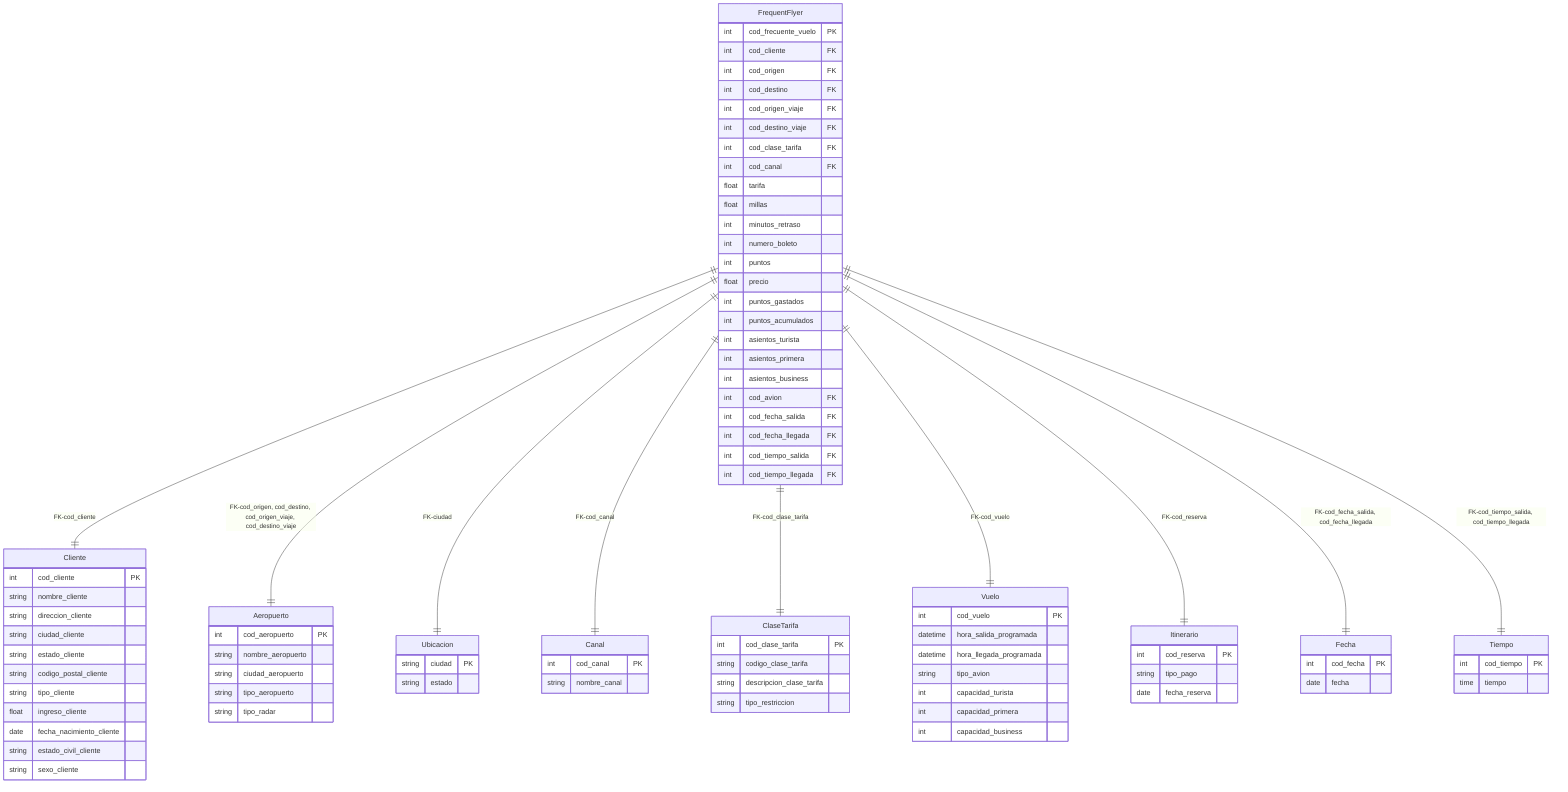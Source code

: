 erDiagram
    Vuelo {
        int cod_vuelo PK
        datetime hora_salida_programada
        datetime hora_llegada_programada
        string tipo_avion
        int capacidad_turista
        int capacidad_primera
        int capacidad_business
    }

    Itinerario {
        int cod_reserva PK
        string tipo_pago
        date fecha_reserva
    }

    FrequentFlyer {
        int cod_frecuente_vuelo PK
        int cod_cliente FK
        int cod_origen FK
        int cod_destino FK
        int cod_origen_viaje FK
        int cod_destino_viaje FK
        int cod_clase_tarifa FK
        int cod_canal FK
        float tarifa
        float millas
        int minutos_retraso
        int numero_boleto
        int puntos
        float precio
        int puntos_gastados
        int puntos_acumulados
        int asientos_turista
        int asientos_primera
        int asientos_business
        int cod_avion FK
        int cod_fecha_salida FK
        int cod_fecha_llegada FK
        int cod_tiempo_salida FK
        int cod_tiempo_llegada FK
    }

    Cliente {
        int cod_cliente PK
        string nombre_cliente
        string direccion_cliente
        string ciudad_cliente
        string estado_cliente
        string codigo_postal_cliente
        string tipo_cliente
        float ingreso_cliente
        date fecha_nacimiento_cliente
        string estado_civil_cliente
        string sexo_cliente
    }

    Aeropuerto {
        int cod_aeropuerto PK
        string nombre_aeropuerto
        string ciudad_aeropuerto
        string tipo_aeropuerto
        string tipo_radar
    }

    Ubicacion {
        string ciudad PK
        string estado
    }

    Canal {
        int cod_canal PK
        string nombre_canal
    }

    ClaseTarifa {
        int cod_clase_tarifa PK
        string codigo_clase_tarifa
        string descripcion_clase_tarifa
        string tipo_restriccion
    }

    Fecha {
        int cod_fecha PK
        date fecha
    }

    Tiempo {
        int cod_tiempo PK
        time tiempo
    }

    FrequentFlyer ||--|| Cliente : "FK-cod_cliente"
    FrequentFlyer ||--|| Aeropuerto : "FK-cod_origen, cod_destino, cod_origen_viaje, cod_destino_viaje"
    FrequentFlyer ||--|| Ubicacion : "FK-ciudad"
    FrequentFlyer ||--|| Canal : "FK-cod_canal"
    FrequentFlyer ||--|| ClaseTarifa : "FK-cod_clase_tarifa"
    FrequentFlyer ||--|| Vuelo : "FK-cod_vuelo"
    FrequentFlyer ||--|| Itinerario : "FK-cod_reserva"
    FrequentFlyer ||--|| Fecha : "FK-cod_fecha_salida, cod_fecha_llegada"
    FrequentFlyer ||--|| Tiempo : "FK-cod_tiempo_salida, cod_tiempo_llegada"